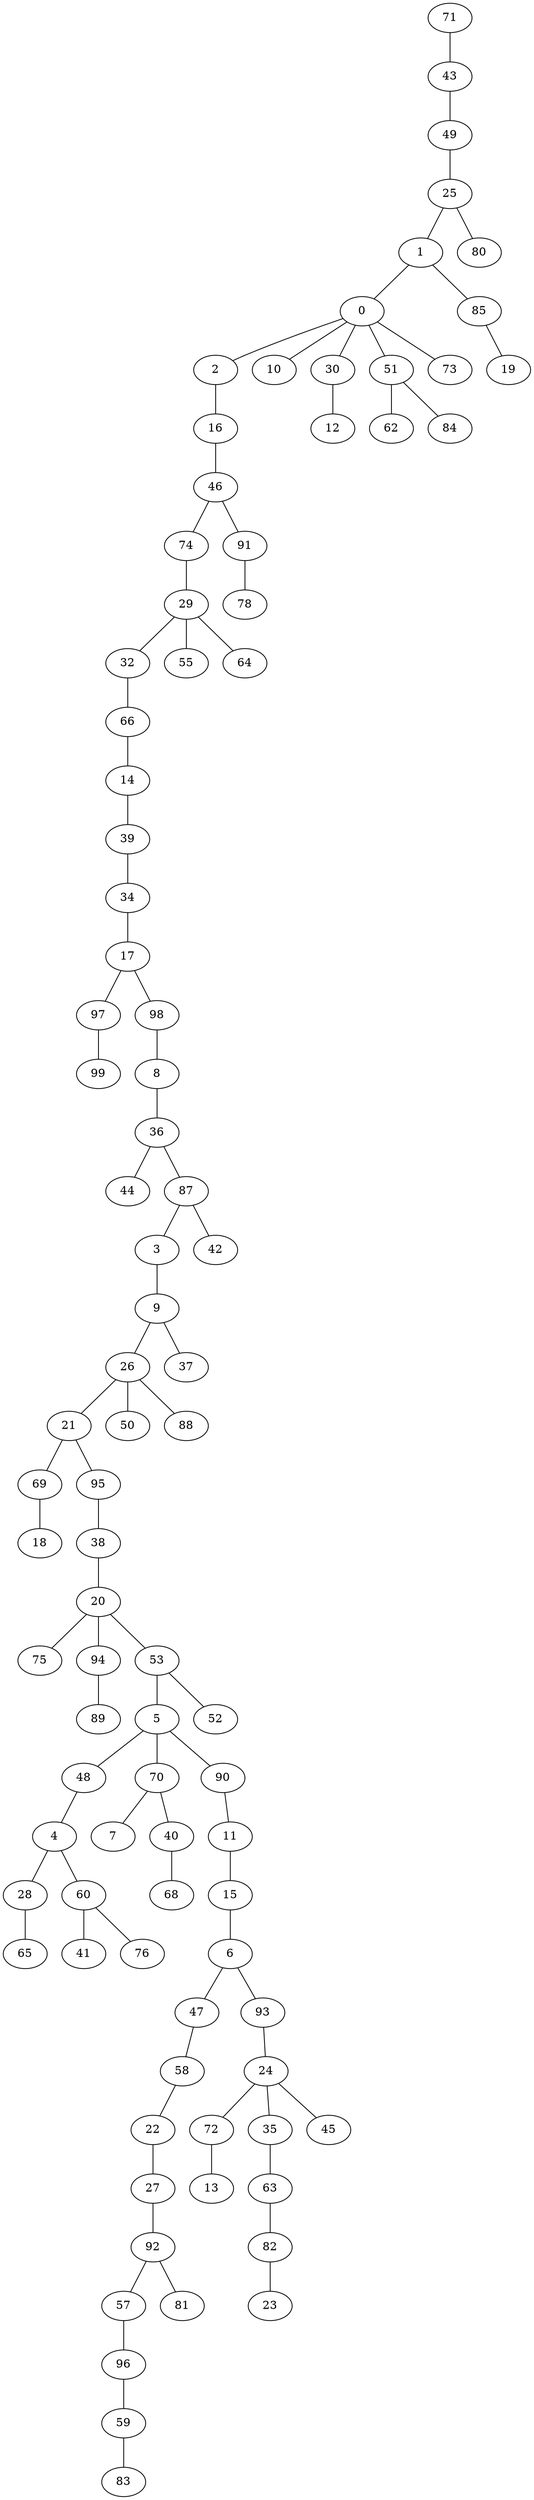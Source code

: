 graph G {
  71;
  43;
  49;
  25;
  1;
  0;
  2;
  16;
  46;
  74;
  29;
  32;
  66;
  14;
  39;
  34;
  17;
  97;
  99;
  98;
  8;
  36;
  44;
  87;
  3;
  9;
  26;
  21;
  69;
  18;
  95;
  38;
  20;
  75;
  94;
  89;
  53;
  5;
  48;
  4;
  28;
  65;
  60;
  41;
  76;
  70;
  7;
  40;
  68;
  90;
  11;
  15;
  6;
  47;
  58;
  22;
  27;
  92;
  57;
  96;
  59;
  83;
  81;
  93;
  24;
  72;
  13;
  35;
  63;
  82;
  23;
  45;
  52;
  50;
  88;
  37;
  42;
  55;
  64;
  91;
  78;
  10;
  30;
  12;
  51;
  62;
  84;
  73;
  85;
  19;
  80;
   71 -- 43;
   43 -- 49;
   49 -- 25;
   25 -- 1;
   1 -- 0;
   0 -- 2;
   2 -- 16;
   16 -- 46;
   46 -- 74;
   74 -- 29;
   29 -- 32;
   32 -- 66;
   66 -- 14;
   14 -- 39;
   39 -- 34;
   34 -- 17;
   17 -- 97;
   97 -- 99;
   17 -- 98;
   98 -- 8;
   8 -- 36;
   36 -- 44;
   36 -- 87;
   87 -- 3;
   3 -- 9;
   9 -- 26;
   26 -- 21;
   21 -- 69;
   69 -- 18;
   21 -- 95;
   95 -- 38;
   38 -- 20;
   20 -- 75;
   20 -- 94;
   94 -- 89;
   20 -- 53;
   53 -- 5;
   5 -- 48;
   48 -- 4;
   4 -- 28;
   28 -- 65;
   4 -- 60;
   60 -- 41;
   60 -- 76;
   5 -- 70;
   70 -- 7;
   70 -- 40;
   40 -- 68;
   5 -- 90;
   90 -- 11;
   11 -- 15;
   15 -- 6;
   6 -- 47;
   47 -- 58;
   58 -- 22;
   22 -- 27;
   27 -- 92;
   92 -- 57;
   57 -- 96;
   96 -- 59;
   59 -- 83;
   92 -- 81;
   6 -- 93;
   93 -- 24;
   24 -- 72;
   72 -- 13;
   24 -- 35;
   35 -- 63;
   63 -- 82;
   82 -- 23;
   24 -- 45;
   53 -- 52;
   26 -- 50;
   26 -- 88;
   9 -- 37;
   87 -- 42;
   29 -- 55;
   29 -- 64;
   46 -- 91;
   91 -- 78;
   0 -- 10;
   0 -- 30;
   30 -- 12;
   0 -- 51;
   51 -- 62;
   51 -- 84;
   0 -- 73;
   1 -- 85;
   85 -- 19;
   25 -- 80;
}
